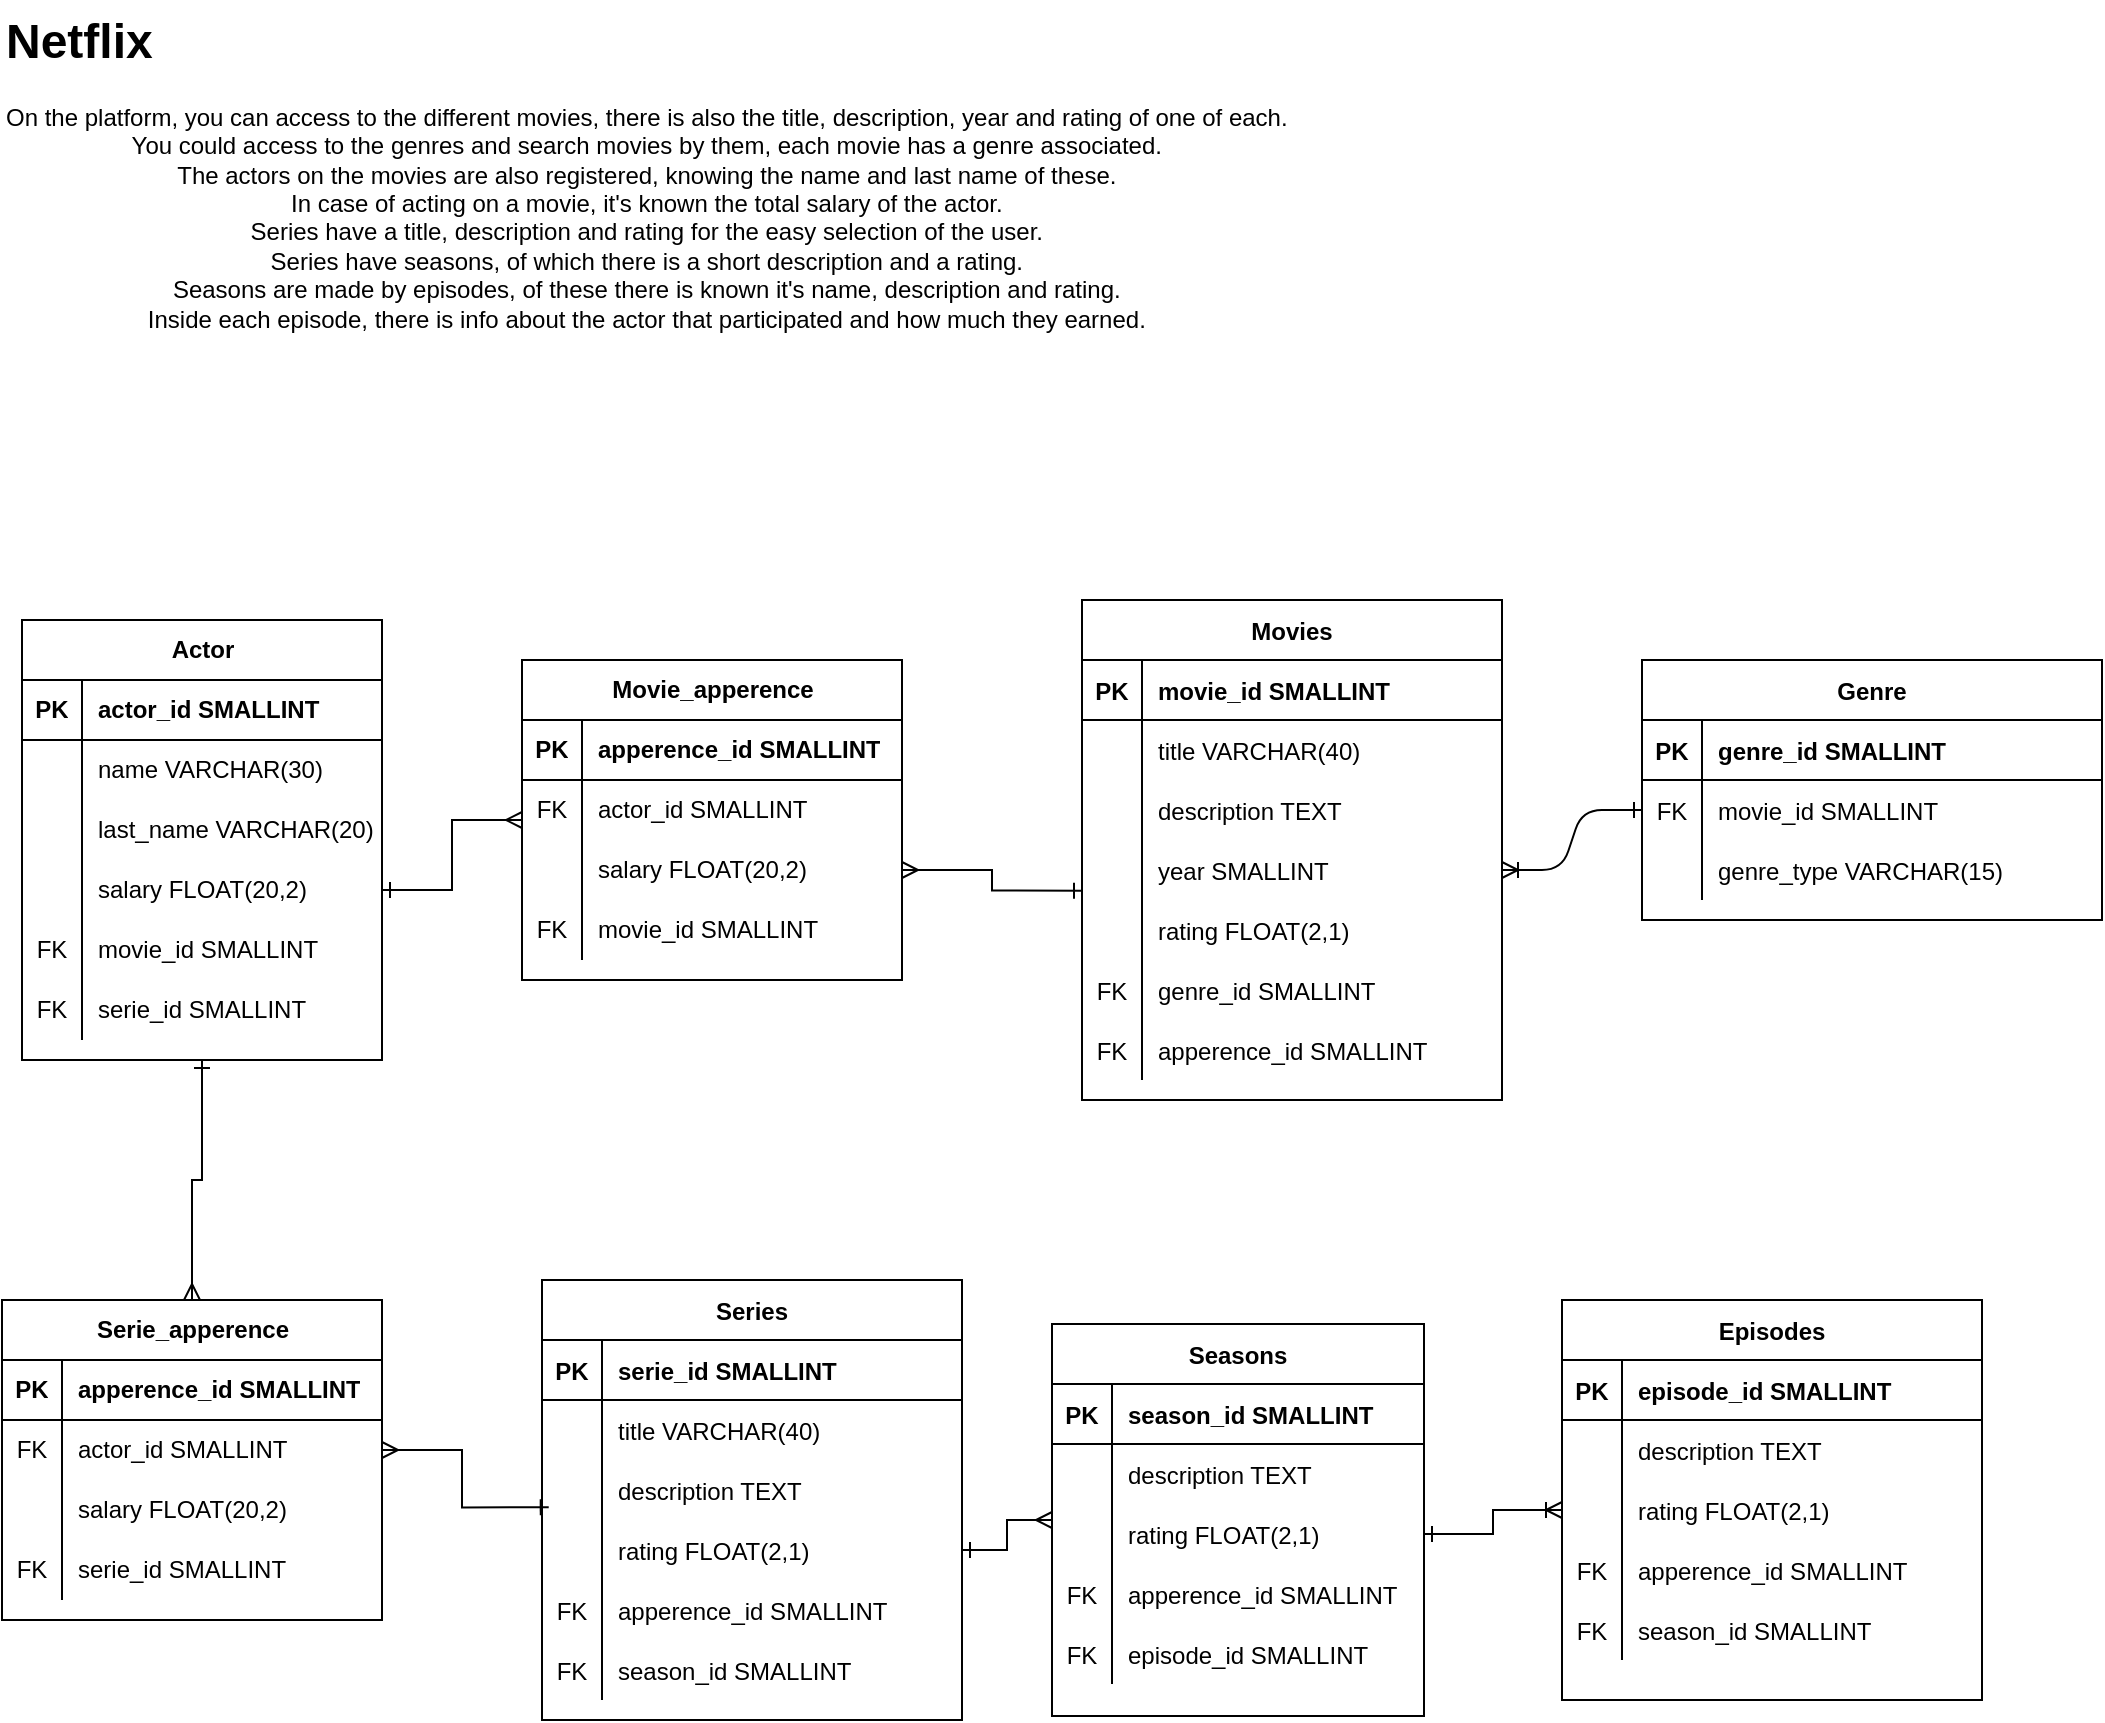 <mxfile version="26.3.0">
  <diagram id="R2lEEEUBdFMjLlhIrx00" name="Page-1">
    <mxGraphModel dx="1118" dy="1091" grid="1" gridSize="10" guides="1" tooltips="1" connect="1" arrows="1" fold="1" page="0" pageScale="1" pageWidth="1169" pageHeight="827" math="0" shadow="0" extFonts="Permanent Marker^https://fonts.googleapis.com/css?family=Permanent+Marker">
      <root>
        <mxCell id="0" />
        <mxCell id="1" parent="0" />
        <mxCell id="C-vyLk0tnHw3VtMMgP7b-1" value="" style="edgeStyle=entityRelationEdgeStyle;endArrow=ERone;startArrow=ERoneToMany;endFill=0;startFill=0;exitX=1;exitY=0.5;exitDx=0;exitDy=0;" parent="1" source="sCnqaiDwCBs5iYRmzGWD-4" target="C-vyLk0tnHw3VtMMgP7b-6" edge="1">
          <mxGeometry width="100" height="100" relative="1" as="geometry">
            <mxPoint x="340" y="720" as="sourcePoint" />
            <mxPoint x="440" y="620" as="targetPoint" />
          </mxGeometry>
        </mxCell>
        <mxCell id="C-vyLk0tnHw3VtMMgP7b-23" value="Movies" style="shape=table;startSize=30;container=1;collapsible=1;childLayout=tableLayout;fixedRows=1;rowLines=0;fontStyle=1;align=center;resizeLast=1;" parent="1" vertex="1">
          <mxGeometry x="600" y="40" width="210" height="250" as="geometry" />
        </mxCell>
        <mxCell id="C-vyLk0tnHw3VtMMgP7b-24" value="" style="shape=partialRectangle;collapsible=0;dropTarget=0;pointerEvents=0;fillColor=none;points=[[0,0.5],[1,0.5]];portConstraint=eastwest;top=0;left=0;right=0;bottom=1;" parent="C-vyLk0tnHw3VtMMgP7b-23" vertex="1">
          <mxGeometry y="30" width="210" height="30" as="geometry" />
        </mxCell>
        <mxCell id="C-vyLk0tnHw3VtMMgP7b-25" value="PK" style="shape=partialRectangle;overflow=hidden;connectable=0;fillColor=none;top=0;left=0;bottom=0;right=0;fontStyle=1;" parent="C-vyLk0tnHw3VtMMgP7b-24" vertex="1">
          <mxGeometry width="30" height="30" as="geometry">
            <mxRectangle width="30" height="30" as="alternateBounds" />
          </mxGeometry>
        </mxCell>
        <mxCell id="C-vyLk0tnHw3VtMMgP7b-26" value="movie_id SMALLINT" style="shape=partialRectangle;overflow=hidden;connectable=0;fillColor=none;top=0;left=0;bottom=0;right=0;align=left;spacingLeft=6;fontStyle=1;" parent="C-vyLk0tnHw3VtMMgP7b-24" vertex="1">
          <mxGeometry x="30" width="180" height="30" as="geometry">
            <mxRectangle width="180" height="30" as="alternateBounds" />
          </mxGeometry>
        </mxCell>
        <mxCell id="C-vyLk0tnHw3VtMMgP7b-27" value="" style="shape=partialRectangle;collapsible=0;dropTarget=0;pointerEvents=0;fillColor=none;points=[[0,0.5],[1,0.5]];portConstraint=eastwest;top=0;left=0;right=0;bottom=0;" parent="C-vyLk0tnHw3VtMMgP7b-23" vertex="1">
          <mxGeometry y="60" width="210" height="30" as="geometry" />
        </mxCell>
        <mxCell id="C-vyLk0tnHw3VtMMgP7b-28" value="" style="shape=partialRectangle;overflow=hidden;connectable=0;fillColor=none;top=0;left=0;bottom=0;right=0;" parent="C-vyLk0tnHw3VtMMgP7b-27" vertex="1">
          <mxGeometry width="30" height="30" as="geometry">
            <mxRectangle width="30" height="30" as="alternateBounds" />
          </mxGeometry>
        </mxCell>
        <mxCell id="C-vyLk0tnHw3VtMMgP7b-29" value="title VARCHAR(40)" style="shape=partialRectangle;overflow=hidden;connectable=0;fillColor=none;top=0;left=0;bottom=0;right=0;align=left;spacingLeft=6;" parent="C-vyLk0tnHw3VtMMgP7b-27" vertex="1">
          <mxGeometry x="30" width="180" height="30" as="geometry">
            <mxRectangle width="180" height="30" as="alternateBounds" />
          </mxGeometry>
        </mxCell>
        <mxCell id="sCnqaiDwCBs5iYRmzGWD-1" value="" style="shape=partialRectangle;collapsible=0;dropTarget=0;pointerEvents=0;fillColor=none;points=[[0,0.5],[1,0.5]];portConstraint=eastwest;top=0;left=0;right=0;bottom=0;" parent="C-vyLk0tnHw3VtMMgP7b-23" vertex="1">
          <mxGeometry y="90" width="210" height="30" as="geometry" />
        </mxCell>
        <mxCell id="sCnqaiDwCBs5iYRmzGWD-2" value="" style="shape=partialRectangle;overflow=hidden;connectable=0;fillColor=none;top=0;left=0;bottom=0;right=0;" parent="sCnqaiDwCBs5iYRmzGWD-1" vertex="1">
          <mxGeometry width="30" height="30" as="geometry">
            <mxRectangle width="30" height="30" as="alternateBounds" />
          </mxGeometry>
        </mxCell>
        <mxCell id="sCnqaiDwCBs5iYRmzGWD-3" value="description TEXT" style="shape=partialRectangle;overflow=hidden;connectable=0;fillColor=none;top=0;left=0;bottom=0;right=0;align=left;spacingLeft=6;" parent="sCnqaiDwCBs5iYRmzGWD-1" vertex="1">
          <mxGeometry x="30" width="180" height="30" as="geometry">
            <mxRectangle width="180" height="30" as="alternateBounds" />
          </mxGeometry>
        </mxCell>
        <mxCell id="sCnqaiDwCBs5iYRmzGWD-4" value="" style="shape=partialRectangle;collapsible=0;dropTarget=0;pointerEvents=0;fillColor=none;points=[[0,0.5],[1,0.5]];portConstraint=eastwest;top=0;left=0;right=0;bottom=0;" parent="C-vyLk0tnHw3VtMMgP7b-23" vertex="1">
          <mxGeometry y="120" width="210" height="30" as="geometry" />
        </mxCell>
        <mxCell id="sCnqaiDwCBs5iYRmzGWD-5" value="" style="shape=partialRectangle;overflow=hidden;connectable=0;fillColor=none;top=0;left=0;bottom=0;right=0;" parent="sCnqaiDwCBs5iYRmzGWD-4" vertex="1">
          <mxGeometry width="30" height="30" as="geometry">
            <mxRectangle width="30" height="30" as="alternateBounds" />
          </mxGeometry>
        </mxCell>
        <mxCell id="sCnqaiDwCBs5iYRmzGWD-6" value="year SMALLINT" style="shape=partialRectangle;overflow=hidden;connectable=0;fillColor=none;top=0;left=0;bottom=0;right=0;align=left;spacingLeft=6;" parent="sCnqaiDwCBs5iYRmzGWD-4" vertex="1">
          <mxGeometry x="30" width="180" height="30" as="geometry">
            <mxRectangle width="180" height="30" as="alternateBounds" />
          </mxGeometry>
        </mxCell>
        <mxCell id="sCnqaiDwCBs5iYRmzGWD-7" value="" style="shape=partialRectangle;collapsible=0;dropTarget=0;pointerEvents=0;fillColor=none;points=[[0,0.5],[1,0.5]];portConstraint=eastwest;top=0;left=0;right=0;bottom=0;" parent="C-vyLk0tnHw3VtMMgP7b-23" vertex="1">
          <mxGeometry y="150" width="210" height="30" as="geometry" />
        </mxCell>
        <mxCell id="sCnqaiDwCBs5iYRmzGWD-8" value="" style="shape=partialRectangle;overflow=hidden;connectable=0;fillColor=none;top=0;left=0;bottom=0;right=0;" parent="sCnqaiDwCBs5iYRmzGWD-7" vertex="1">
          <mxGeometry width="30" height="30" as="geometry">
            <mxRectangle width="30" height="30" as="alternateBounds" />
          </mxGeometry>
        </mxCell>
        <mxCell id="sCnqaiDwCBs5iYRmzGWD-9" value="rating FLOAT(2,1)" style="shape=partialRectangle;overflow=hidden;connectable=0;fillColor=none;top=0;left=0;bottom=0;right=0;align=left;spacingLeft=6;" parent="sCnqaiDwCBs5iYRmzGWD-7" vertex="1">
          <mxGeometry x="30" width="180" height="30" as="geometry">
            <mxRectangle width="180" height="30" as="alternateBounds" />
          </mxGeometry>
        </mxCell>
        <mxCell id="sCnqaiDwCBs5iYRmzGWD-10" value="" style="shape=partialRectangle;collapsible=0;dropTarget=0;pointerEvents=0;fillColor=none;points=[[0,0.5],[1,0.5]];portConstraint=eastwest;top=0;left=0;right=0;bottom=0;" parent="C-vyLk0tnHw3VtMMgP7b-23" vertex="1">
          <mxGeometry y="180" width="210" height="30" as="geometry" />
        </mxCell>
        <mxCell id="sCnqaiDwCBs5iYRmzGWD-11" value="FK" style="shape=partialRectangle;overflow=hidden;connectable=0;fillColor=none;top=0;left=0;bottom=0;right=0;" parent="sCnqaiDwCBs5iYRmzGWD-10" vertex="1">
          <mxGeometry width="30" height="30" as="geometry">
            <mxRectangle width="30" height="30" as="alternateBounds" />
          </mxGeometry>
        </mxCell>
        <mxCell id="sCnqaiDwCBs5iYRmzGWD-12" value="genre_id SMALLINT" style="shape=partialRectangle;overflow=hidden;connectable=0;fillColor=none;top=0;left=0;bottom=0;right=0;align=left;spacingLeft=6;" parent="sCnqaiDwCBs5iYRmzGWD-10" vertex="1">
          <mxGeometry x="30" width="180" height="30" as="geometry">
            <mxRectangle width="180" height="30" as="alternateBounds" />
          </mxGeometry>
        </mxCell>
        <mxCell id="sCnqaiDwCBs5iYRmzGWD-42" value="" style="shape=partialRectangle;collapsible=0;dropTarget=0;pointerEvents=0;fillColor=none;points=[[0,0.5],[1,0.5]];portConstraint=eastwest;top=0;left=0;right=0;bottom=0;" parent="C-vyLk0tnHw3VtMMgP7b-23" vertex="1">
          <mxGeometry y="210" width="210" height="30" as="geometry" />
        </mxCell>
        <mxCell id="sCnqaiDwCBs5iYRmzGWD-43" value="FK" style="shape=partialRectangle;overflow=hidden;connectable=0;fillColor=none;top=0;left=0;bottom=0;right=0;" parent="sCnqaiDwCBs5iYRmzGWD-42" vertex="1">
          <mxGeometry width="30" height="30" as="geometry">
            <mxRectangle width="30" height="30" as="alternateBounds" />
          </mxGeometry>
        </mxCell>
        <mxCell id="sCnqaiDwCBs5iYRmzGWD-44" value="apperence_id SMALLINT" style="shape=partialRectangle;overflow=hidden;connectable=0;fillColor=none;top=0;left=0;bottom=0;right=0;align=left;spacingLeft=6;" parent="sCnqaiDwCBs5iYRmzGWD-42" vertex="1">
          <mxGeometry x="30" width="180" height="30" as="geometry">
            <mxRectangle width="180" height="30" as="alternateBounds" />
          </mxGeometry>
        </mxCell>
        <mxCell id="C-vyLk0tnHw3VtMMgP7b-2" value="Genre" style="shape=table;startSize=30;container=1;collapsible=1;childLayout=tableLayout;fixedRows=1;rowLines=0;fontStyle=1;align=center;resizeLast=1;" parent="1" vertex="1">
          <mxGeometry x="880" y="70" width="230" height="130" as="geometry" />
        </mxCell>
        <mxCell id="C-vyLk0tnHw3VtMMgP7b-3" value="" style="shape=partialRectangle;collapsible=0;dropTarget=0;pointerEvents=0;fillColor=none;points=[[0,0.5],[1,0.5]];portConstraint=eastwest;top=0;left=0;right=0;bottom=1;" parent="C-vyLk0tnHw3VtMMgP7b-2" vertex="1">
          <mxGeometry y="30" width="230" height="30" as="geometry" />
        </mxCell>
        <mxCell id="C-vyLk0tnHw3VtMMgP7b-4" value="PK" style="shape=partialRectangle;overflow=hidden;connectable=0;fillColor=none;top=0;left=0;bottom=0;right=0;fontStyle=1;" parent="C-vyLk0tnHw3VtMMgP7b-3" vertex="1">
          <mxGeometry width="30" height="30" as="geometry">
            <mxRectangle width="30" height="30" as="alternateBounds" />
          </mxGeometry>
        </mxCell>
        <mxCell id="C-vyLk0tnHw3VtMMgP7b-5" value="genre_id SMALLINT" style="shape=partialRectangle;overflow=hidden;connectable=0;fillColor=none;top=0;left=0;bottom=0;right=0;align=left;spacingLeft=6;fontStyle=1;" parent="C-vyLk0tnHw3VtMMgP7b-3" vertex="1">
          <mxGeometry x="30" width="200" height="30" as="geometry">
            <mxRectangle width="200" height="30" as="alternateBounds" />
          </mxGeometry>
        </mxCell>
        <mxCell id="C-vyLk0tnHw3VtMMgP7b-6" value="" style="shape=partialRectangle;collapsible=0;dropTarget=0;pointerEvents=0;fillColor=none;points=[[0,0.5],[1,0.5]];portConstraint=eastwest;top=0;left=0;right=0;bottom=0;" parent="C-vyLk0tnHw3VtMMgP7b-2" vertex="1">
          <mxGeometry y="60" width="230" height="30" as="geometry" />
        </mxCell>
        <mxCell id="C-vyLk0tnHw3VtMMgP7b-7" value="FK" style="shape=partialRectangle;overflow=hidden;connectable=0;fillColor=none;top=0;left=0;bottom=0;right=0;" parent="C-vyLk0tnHw3VtMMgP7b-6" vertex="1">
          <mxGeometry width="30" height="30" as="geometry">
            <mxRectangle width="30" height="30" as="alternateBounds" />
          </mxGeometry>
        </mxCell>
        <mxCell id="C-vyLk0tnHw3VtMMgP7b-8" value="movie_id SMALLINT" style="shape=partialRectangle;overflow=hidden;connectable=0;fillColor=none;top=0;left=0;bottom=0;right=0;align=left;spacingLeft=6;" parent="C-vyLk0tnHw3VtMMgP7b-6" vertex="1">
          <mxGeometry x="30" width="200" height="30" as="geometry">
            <mxRectangle width="200" height="30" as="alternateBounds" />
          </mxGeometry>
        </mxCell>
        <mxCell id="C-vyLk0tnHw3VtMMgP7b-9" value="" style="shape=partialRectangle;collapsible=0;dropTarget=0;pointerEvents=0;fillColor=none;points=[[0,0.5],[1,0.5]];portConstraint=eastwest;top=0;left=0;right=0;bottom=0;" parent="C-vyLk0tnHw3VtMMgP7b-2" vertex="1">
          <mxGeometry y="90" width="230" height="30" as="geometry" />
        </mxCell>
        <mxCell id="C-vyLk0tnHw3VtMMgP7b-10" value="" style="shape=partialRectangle;overflow=hidden;connectable=0;fillColor=none;top=0;left=0;bottom=0;right=0;" parent="C-vyLk0tnHw3VtMMgP7b-9" vertex="1">
          <mxGeometry width="30" height="30" as="geometry">
            <mxRectangle width="30" height="30" as="alternateBounds" />
          </mxGeometry>
        </mxCell>
        <mxCell id="C-vyLk0tnHw3VtMMgP7b-11" value="genre_type VARCHAR(15)" style="shape=partialRectangle;overflow=hidden;connectable=0;fillColor=none;top=0;left=0;bottom=0;right=0;align=left;spacingLeft=6;" parent="C-vyLk0tnHw3VtMMgP7b-9" vertex="1">
          <mxGeometry x="30" width="200" height="30" as="geometry">
            <mxRectangle width="200" height="30" as="alternateBounds" />
          </mxGeometry>
        </mxCell>
        <mxCell id="sCnqaiDwCBs5iYRmzGWD-174" style="edgeStyle=orthogonalEdgeStyle;rounded=0;orthogonalLoop=1;jettySize=auto;html=1;exitX=0.5;exitY=1;exitDx=0;exitDy=0;entryX=0.5;entryY=0;entryDx=0;entryDy=0;endArrow=ERmany;endFill=0;startArrow=ERone;startFill=0;" parent="1" source="sCnqaiDwCBs5iYRmzGWD-15" target="sCnqaiDwCBs5iYRmzGWD-161" edge="1">
          <mxGeometry relative="1" as="geometry" />
        </mxCell>
        <mxCell id="sCnqaiDwCBs5iYRmzGWD-15" value="Actor" style="shape=table;startSize=30;container=1;collapsible=1;childLayout=tableLayout;fixedRows=1;rowLines=0;fontStyle=1;align=center;resizeLast=1;html=1;" parent="1" vertex="1">
          <mxGeometry x="70" y="50" width="180" height="220" as="geometry" />
        </mxCell>
        <mxCell id="sCnqaiDwCBs5iYRmzGWD-16" value="" style="shape=tableRow;horizontal=0;startSize=0;swimlaneHead=0;swimlaneBody=0;fillColor=none;collapsible=0;dropTarget=0;points=[[0,0.5],[1,0.5]];portConstraint=eastwest;top=0;left=0;right=0;bottom=1;" parent="sCnqaiDwCBs5iYRmzGWD-15" vertex="1">
          <mxGeometry y="30" width="180" height="30" as="geometry" />
        </mxCell>
        <mxCell id="sCnqaiDwCBs5iYRmzGWD-17" value="PK" style="shape=partialRectangle;connectable=0;fillColor=none;top=0;left=0;bottom=0;right=0;fontStyle=1;overflow=hidden;whiteSpace=wrap;html=1;" parent="sCnqaiDwCBs5iYRmzGWD-16" vertex="1">
          <mxGeometry width="30" height="30" as="geometry">
            <mxRectangle width="30" height="30" as="alternateBounds" />
          </mxGeometry>
        </mxCell>
        <mxCell id="sCnqaiDwCBs5iYRmzGWD-18" value="actor_id SMALLINT" style="shape=partialRectangle;connectable=0;fillColor=none;top=0;left=0;bottom=0;right=0;align=left;spacingLeft=6;fontStyle=1;overflow=hidden;whiteSpace=wrap;html=1;" parent="sCnqaiDwCBs5iYRmzGWD-16" vertex="1">
          <mxGeometry x="30" width="150" height="30" as="geometry">
            <mxRectangle width="150" height="30" as="alternateBounds" />
          </mxGeometry>
        </mxCell>
        <mxCell id="sCnqaiDwCBs5iYRmzGWD-19" value="" style="shape=tableRow;horizontal=0;startSize=0;swimlaneHead=0;swimlaneBody=0;fillColor=none;collapsible=0;dropTarget=0;points=[[0,0.5],[1,0.5]];portConstraint=eastwest;top=0;left=0;right=0;bottom=0;" parent="sCnqaiDwCBs5iYRmzGWD-15" vertex="1">
          <mxGeometry y="60" width="180" height="30" as="geometry" />
        </mxCell>
        <mxCell id="sCnqaiDwCBs5iYRmzGWD-20" value="" style="shape=partialRectangle;connectable=0;fillColor=none;top=0;left=0;bottom=0;right=0;editable=1;overflow=hidden;whiteSpace=wrap;html=1;" parent="sCnqaiDwCBs5iYRmzGWD-19" vertex="1">
          <mxGeometry width="30" height="30" as="geometry">
            <mxRectangle width="30" height="30" as="alternateBounds" />
          </mxGeometry>
        </mxCell>
        <mxCell id="sCnqaiDwCBs5iYRmzGWD-21" value="name VARCHAR(30)" style="shape=partialRectangle;connectable=0;fillColor=none;top=0;left=0;bottom=0;right=0;align=left;spacingLeft=6;overflow=hidden;whiteSpace=wrap;html=1;" parent="sCnqaiDwCBs5iYRmzGWD-19" vertex="1">
          <mxGeometry x="30" width="150" height="30" as="geometry">
            <mxRectangle width="150" height="30" as="alternateBounds" />
          </mxGeometry>
        </mxCell>
        <mxCell id="sCnqaiDwCBs5iYRmzGWD-22" value="" style="shape=tableRow;horizontal=0;startSize=0;swimlaneHead=0;swimlaneBody=0;fillColor=none;collapsible=0;dropTarget=0;points=[[0,0.5],[1,0.5]];portConstraint=eastwest;top=0;left=0;right=0;bottom=0;" parent="sCnqaiDwCBs5iYRmzGWD-15" vertex="1">
          <mxGeometry y="90" width="180" height="30" as="geometry" />
        </mxCell>
        <mxCell id="sCnqaiDwCBs5iYRmzGWD-23" value="" style="shape=partialRectangle;connectable=0;fillColor=none;top=0;left=0;bottom=0;right=0;editable=1;overflow=hidden;whiteSpace=wrap;html=1;" parent="sCnqaiDwCBs5iYRmzGWD-22" vertex="1">
          <mxGeometry width="30" height="30" as="geometry">
            <mxRectangle width="30" height="30" as="alternateBounds" />
          </mxGeometry>
        </mxCell>
        <mxCell id="sCnqaiDwCBs5iYRmzGWD-24" value="last_name VARCHAR(20)" style="shape=partialRectangle;connectable=0;fillColor=none;top=0;left=0;bottom=0;right=0;align=left;spacingLeft=6;overflow=hidden;whiteSpace=wrap;html=1;" parent="sCnqaiDwCBs5iYRmzGWD-22" vertex="1">
          <mxGeometry x="30" width="150" height="30" as="geometry">
            <mxRectangle width="150" height="30" as="alternateBounds" />
          </mxGeometry>
        </mxCell>
        <mxCell id="sCnqaiDwCBs5iYRmzGWD-39" value="" style="shape=tableRow;horizontal=0;startSize=0;swimlaneHead=0;swimlaneBody=0;fillColor=none;collapsible=0;dropTarget=0;points=[[0,0.5],[1,0.5]];portConstraint=eastwest;top=0;left=0;right=0;bottom=0;" parent="sCnqaiDwCBs5iYRmzGWD-15" vertex="1">
          <mxGeometry y="120" width="180" height="30" as="geometry" />
        </mxCell>
        <mxCell id="sCnqaiDwCBs5iYRmzGWD-40" value="" style="shape=partialRectangle;connectable=0;fillColor=none;top=0;left=0;bottom=0;right=0;editable=1;overflow=hidden;whiteSpace=wrap;html=1;" parent="sCnqaiDwCBs5iYRmzGWD-39" vertex="1">
          <mxGeometry width="30" height="30" as="geometry">
            <mxRectangle width="30" height="30" as="alternateBounds" />
          </mxGeometry>
        </mxCell>
        <mxCell id="sCnqaiDwCBs5iYRmzGWD-41" value="salary FLOAT(20,2)" style="shape=partialRectangle;connectable=0;fillColor=none;top=0;left=0;bottom=0;right=0;align=left;spacingLeft=6;overflow=hidden;whiteSpace=wrap;html=1;" parent="sCnqaiDwCBs5iYRmzGWD-39" vertex="1">
          <mxGeometry x="30" width="150" height="30" as="geometry">
            <mxRectangle width="150" height="30" as="alternateBounds" />
          </mxGeometry>
        </mxCell>
        <mxCell id="sCnqaiDwCBs5iYRmzGWD-25" value="" style="shape=tableRow;horizontal=0;startSize=0;swimlaneHead=0;swimlaneBody=0;fillColor=none;collapsible=0;dropTarget=0;points=[[0,0.5],[1,0.5]];portConstraint=eastwest;top=0;left=0;right=0;bottom=0;" parent="sCnqaiDwCBs5iYRmzGWD-15" vertex="1">
          <mxGeometry y="150" width="180" height="30" as="geometry" />
        </mxCell>
        <mxCell id="sCnqaiDwCBs5iYRmzGWD-26" value="FK" style="shape=partialRectangle;connectable=0;fillColor=none;top=0;left=0;bottom=0;right=0;editable=1;overflow=hidden;whiteSpace=wrap;html=1;" parent="sCnqaiDwCBs5iYRmzGWD-25" vertex="1">
          <mxGeometry width="30" height="30" as="geometry">
            <mxRectangle width="30" height="30" as="alternateBounds" />
          </mxGeometry>
        </mxCell>
        <mxCell id="sCnqaiDwCBs5iYRmzGWD-27" value="movie_id SMALLINT" style="shape=partialRectangle;connectable=0;fillColor=none;top=0;left=0;bottom=0;right=0;align=left;spacingLeft=6;overflow=hidden;whiteSpace=wrap;html=1;" parent="sCnqaiDwCBs5iYRmzGWD-25" vertex="1">
          <mxGeometry x="30" width="150" height="30" as="geometry">
            <mxRectangle width="150" height="30" as="alternateBounds" />
          </mxGeometry>
        </mxCell>
        <mxCell id="sCnqaiDwCBs5iYRmzGWD-45" value="" style="shape=tableRow;horizontal=0;startSize=0;swimlaneHead=0;swimlaneBody=0;fillColor=none;collapsible=0;dropTarget=0;points=[[0,0.5],[1,0.5]];portConstraint=eastwest;top=0;left=0;right=0;bottom=0;" parent="sCnqaiDwCBs5iYRmzGWD-15" vertex="1">
          <mxGeometry y="180" width="180" height="30" as="geometry" />
        </mxCell>
        <mxCell id="sCnqaiDwCBs5iYRmzGWD-46" value="FK" style="shape=partialRectangle;connectable=0;fillColor=none;top=0;left=0;bottom=0;right=0;editable=1;overflow=hidden;whiteSpace=wrap;html=1;" parent="sCnqaiDwCBs5iYRmzGWD-45" vertex="1">
          <mxGeometry width="30" height="30" as="geometry">
            <mxRectangle width="30" height="30" as="alternateBounds" />
          </mxGeometry>
        </mxCell>
        <mxCell id="sCnqaiDwCBs5iYRmzGWD-47" value="serie_id SMALLINT" style="shape=partialRectangle;connectable=0;fillColor=none;top=0;left=0;bottom=0;right=0;align=left;spacingLeft=6;overflow=hidden;whiteSpace=wrap;html=1;" parent="sCnqaiDwCBs5iYRmzGWD-45" vertex="1">
          <mxGeometry x="30" width="150" height="30" as="geometry">
            <mxRectangle width="150" height="30" as="alternateBounds" />
          </mxGeometry>
        </mxCell>
        <mxCell id="sCnqaiDwCBs5iYRmzGWD-48" value="Series" style="shape=table;startSize=30;container=1;collapsible=1;childLayout=tableLayout;fixedRows=1;rowLines=0;fontStyle=1;align=center;resizeLast=1;" parent="1" vertex="1">
          <mxGeometry x="330" y="380" width="210" height="220" as="geometry" />
        </mxCell>
        <mxCell id="sCnqaiDwCBs5iYRmzGWD-49" value="" style="shape=partialRectangle;collapsible=0;dropTarget=0;pointerEvents=0;fillColor=none;points=[[0,0.5],[1,0.5]];portConstraint=eastwest;top=0;left=0;right=0;bottom=1;" parent="sCnqaiDwCBs5iYRmzGWD-48" vertex="1">
          <mxGeometry y="30" width="210" height="30" as="geometry" />
        </mxCell>
        <mxCell id="sCnqaiDwCBs5iYRmzGWD-50" value="PK" style="shape=partialRectangle;overflow=hidden;connectable=0;fillColor=none;top=0;left=0;bottom=0;right=0;fontStyle=1;" parent="sCnqaiDwCBs5iYRmzGWD-49" vertex="1">
          <mxGeometry width="30" height="30" as="geometry">
            <mxRectangle width="30" height="30" as="alternateBounds" />
          </mxGeometry>
        </mxCell>
        <mxCell id="sCnqaiDwCBs5iYRmzGWD-51" value="serie_id SMALLINT" style="shape=partialRectangle;overflow=hidden;connectable=0;fillColor=none;top=0;left=0;bottom=0;right=0;align=left;spacingLeft=6;fontStyle=1;" parent="sCnqaiDwCBs5iYRmzGWD-49" vertex="1">
          <mxGeometry x="30" width="180" height="30" as="geometry">
            <mxRectangle width="180" height="30" as="alternateBounds" />
          </mxGeometry>
        </mxCell>
        <mxCell id="sCnqaiDwCBs5iYRmzGWD-52" value="" style="shape=partialRectangle;collapsible=0;dropTarget=0;pointerEvents=0;fillColor=none;points=[[0,0.5],[1,0.5]];portConstraint=eastwest;top=0;left=0;right=0;bottom=0;" parent="sCnqaiDwCBs5iYRmzGWD-48" vertex="1">
          <mxGeometry y="60" width="210" height="30" as="geometry" />
        </mxCell>
        <mxCell id="sCnqaiDwCBs5iYRmzGWD-53" value="" style="shape=partialRectangle;overflow=hidden;connectable=0;fillColor=none;top=0;left=0;bottom=0;right=0;" parent="sCnqaiDwCBs5iYRmzGWD-52" vertex="1">
          <mxGeometry width="30" height="30" as="geometry">
            <mxRectangle width="30" height="30" as="alternateBounds" />
          </mxGeometry>
        </mxCell>
        <mxCell id="sCnqaiDwCBs5iYRmzGWD-54" value="title VARCHAR(40)" style="shape=partialRectangle;overflow=hidden;connectable=0;fillColor=none;top=0;left=0;bottom=0;right=0;align=left;spacingLeft=6;" parent="sCnqaiDwCBs5iYRmzGWD-52" vertex="1">
          <mxGeometry x="30" width="180" height="30" as="geometry">
            <mxRectangle width="180" height="30" as="alternateBounds" />
          </mxGeometry>
        </mxCell>
        <mxCell id="sCnqaiDwCBs5iYRmzGWD-55" value="" style="shape=partialRectangle;collapsible=0;dropTarget=0;pointerEvents=0;fillColor=none;points=[[0,0.5],[1,0.5]];portConstraint=eastwest;top=0;left=0;right=0;bottom=0;" parent="sCnqaiDwCBs5iYRmzGWD-48" vertex="1">
          <mxGeometry y="90" width="210" height="30" as="geometry" />
        </mxCell>
        <mxCell id="sCnqaiDwCBs5iYRmzGWD-56" value="" style="shape=partialRectangle;overflow=hidden;connectable=0;fillColor=none;top=0;left=0;bottom=0;right=0;" parent="sCnqaiDwCBs5iYRmzGWD-55" vertex="1">
          <mxGeometry width="30" height="30" as="geometry">
            <mxRectangle width="30" height="30" as="alternateBounds" />
          </mxGeometry>
        </mxCell>
        <mxCell id="sCnqaiDwCBs5iYRmzGWD-57" value="description TEXT" style="shape=partialRectangle;overflow=hidden;connectable=0;fillColor=none;top=0;left=0;bottom=0;right=0;align=left;spacingLeft=6;" parent="sCnqaiDwCBs5iYRmzGWD-55" vertex="1">
          <mxGeometry x="30" width="180" height="30" as="geometry">
            <mxRectangle width="180" height="30" as="alternateBounds" />
          </mxGeometry>
        </mxCell>
        <mxCell id="sCnqaiDwCBs5iYRmzGWD-61" value="" style="shape=partialRectangle;collapsible=0;dropTarget=0;pointerEvents=0;fillColor=none;points=[[0,0.5],[1,0.5]];portConstraint=eastwest;top=0;left=0;right=0;bottom=0;" parent="sCnqaiDwCBs5iYRmzGWD-48" vertex="1">
          <mxGeometry y="120" width="210" height="30" as="geometry" />
        </mxCell>
        <mxCell id="sCnqaiDwCBs5iYRmzGWD-62" value="" style="shape=partialRectangle;overflow=hidden;connectable=0;fillColor=none;top=0;left=0;bottom=0;right=0;" parent="sCnqaiDwCBs5iYRmzGWD-61" vertex="1">
          <mxGeometry width="30" height="30" as="geometry">
            <mxRectangle width="30" height="30" as="alternateBounds" />
          </mxGeometry>
        </mxCell>
        <mxCell id="sCnqaiDwCBs5iYRmzGWD-63" value="rating FLOAT(2,1)" style="shape=partialRectangle;overflow=hidden;connectable=0;fillColor=none;top=0;left=0;bottom=0;right=0;align=left;spacingLeft=6;" parent="sCnqaiDwCBs5iYRmzGWD-61" vertex="1">
          <mxGeometry x="30" width="180" height="30" as="geometry">
            <mxRectangle width="180" height="30" as="alternateBounds" />
          </mxGeometry>
        </mxCell>
        <mxCell id="sCnqaiDwCBs5iYRmzGWD-67" value="" style="shape=partialRectangle;collapsible=0;dropTarget=0;pointerEvents=0;fillColor=none;points=[[0,0.5],[1,0.5]];portConstraint=eastwest;top=0;left=0;right=0;bottom=0;" parent="sCnqaiDwCBs5iYRmzGWD-48" vertex="1">
          <mxGeometry y="150" width="210" height="30" as="geometry" />
        </mxCell>
        <mxCell id="sCnqaiDwCBs5iYRmzGWD-68" value="FK" style="shape=partialRectangle;overflow=hidden;connectable=0;fillColor=none;top=0;left=0;bottom=0;right=0;" parent="sCnqaiDwCBs5iYRmzGWD-67" vertex="1">
          <mxGeometry width="30" height="30" as="geometry">
            <mxRectangle width="30" height="30" as="alternateBounds" />
          </mxGeometry>
        </mxCell>
        <mxCell id="sCnqaiDwCBs5iYRmzGWD-69" value="apperence_id SMALLINT" style="shape=partialRectangle;overflow=hidden;connectable=0;fillColor=none;top=0;left=0;bottom=0;right=0;align=left;spacingLeft=6;" parent="sCnqaiDwCBs5iYRmzGWD-67" vertex="1">
          <mxGeometry x="30" width="180" height="30" as="geometry">
            <mxRectangle width="180" height="30" as="alternateBounds" />
          </mxGeometry>
        </mxCell>
        <mxCell id="sCnqaiDwCBs5iYRmzGWD-71" value="" style="shape=partialRectangle;collapsible=0;dropTarget=0;pointerEvents=0;fillColor=none;points=[[0,0.5],[1,0.5]];portConstraint=eastwest;top=0;left=0;right=0;bottom=0;" parent="sCnqaiDwCBs5iYRmzGWD-48" vertex="1">
          <mxGeometry y="180" width="210" height="30" as="geometry" />
        </mxCell>
        <mxCell id="sCnqaiDwCBs5iYRmzGWD-72" value="FK" style="shape=partialRectangle;overflow=hidden;connectable=0;fillColor=none;top=0;left=0;bottom=0;right=0;" parent="sCnqaiDwCBs5iYRmzGWD-71" vertex="1">
          <mxGeometry width="30" height="30" as="geometry">
            <mxRectangle width="30" height="30" as="alternateBounds" />
          </mxGeometry>
        </mxCell>
        <mxCell id="sCnqaiDwCBs5iYRmzGWD-73" value="season_id SMALLINT" style="shape=partialRectangle;overflow=hidden;connectable=0;fillColor=none;top=0;left=0;bottom=0;right=0;align=left;spacingLeft=6;" parent="sCnqaiDwCBs5iYRmzGWD-71" vertex="1">
          <mxGeometry x="30" width="180" height="30" as="geometry">
            <mxRectangle width="180" height="30" as="alternateBounds" />
          </mxGeometry>
        </mxCell>
        <mxCell id="sCnqaiDwCBs5iYRmzGWD-74" value="Seasons" style="shape=table;startSize=30;container=1;collapsible=1;childLayout=tableLayout;fixedRows=1;rowLines=0;fontStyle=1;align=center;resizeLast=1;" parent="1" vertex="1">
          <mxGeometry x="585" y="402" width="186" height="196" as="geometry" />
        </mxCell>
        <mxCell id="sCnqaiDwCBs5iYRmzGWD-75" value="" style="shape=partialRectangle;collapsible=0;dropTarget=0;pointerEvents=0;fillColor=none;points=[[0,0.5],[1,0.5]];portConstraint=eastwest;top=0;left=0;right=0;bottom=1;" parent="sCnqaiDwCBs5iYRmzGWD-74" vertex="1">
          <mxGeometry y="30" width="186" height="30" as="geometry" />
        </mxCell>
        <mxCell id="sCnqaiDwCBs5iYRmzGWD-76" value="PK" style="shape=partialRectangle;overflow=hidden;connectable=0;fillColor=none;top=0;left=0;bottom=0;right=0;fontStyle=1;" parent="sCnqaiDwCBs5iYRmzGWD-75" vertex="1">
          <mxGeometry width="30" height="30" as="geometry">
            <mxRectangle width="30" height="30" as="alternateBounds" />
          </mxGeometry>
        </mxCell>
        <mxCell id="sCnqaiDwCBs5iYRmzGWD-77" value="season_id SMALLINT" style="shape=partialRectangle;overflow=hidden;connectable=0;fillColor=none;top=0;left=0;bottom=0;right=0;align=left;spacingLeft=6;fontStyle=1;" parent="sCnqaiDwCBs5iYRmzGWD-75" vertex="1">
          <mxGeometry x="30" width="156" height="30" as="geometry">
            <mxRectangle width="156" height="30" as="alternateBounds" />
          </mxGeometry>
        </mxCell>
        <mxCell id="sCnqaiDwCBs5iYRmzGWD-81" value="" style="shape=partialRectangle;collapsible=0;dropTarget=0;pointerEvents=0;fillColor=none;points=[[0,0.5],[1,0.5]];portConstraint=eastwest;top=0;left=0;right=0;bottom=0;" parent="sCnqaiDwCBs5iYRmzGWD-74" vertex="1">
          <mxGeometry y="60" width="186" height="30" as="geometry" />
        </mxCell>
        <mxCell id="sCnqaiDwCBs5iYRmzGWD-82" value="" style="shape=partialRectangle;overflow=hidden;connectable=0;fillColor=none;top=0;left=0;bottom=0;right=0;" parent="sCnqaiDwCBs5iYRmzGWD-81" vertex="1">
          <mxGeometry width="30" height="30" as="geometry">
            <mxRectangle width="30" height="30" as="alternateBounds" />
          </mxGeometry>
        </mxCell>
        <mxCell id="sCnqaiDwCBs5iYRmzGWD-83" value="description TEXT" style="shape=partialRectangle;overflow=hidden;connectable=0;fillColor=none;top=0;left=0;bottom=0;right=0;align=left;spacingLeft=6;" parent="sCnqaiDwCBs5iYRmzGWD-81" vertex="1">
          <mxGeometry x="30" width="156" height="30" as="geometry">
            <mxRectangle width="156" height="30" as="alternateBounds" />
          </mxGeometry>
        </mxCell>
        <mxCell id="sCnqaiDwCBs5iYRmzGWD-84" value="" style="shape=partialRectangle;collapsible=0;dropTarget=0;pointerEvents=0;fillColor=none;points=[[0,0.5],[1,0.5]];portConstraint=eastwest;top=0;left=0;right=0;bottom=0;" parent="sCnqaiDwCBs5iYRmzGWD-74" vertex="1">
          <mxGeometry y="90" width="186" height="30" as="geometry" />
        </mxCell>
        <mxCell id="sCnqaiDwCBs5iYRmzGWD-85" value="" style="shape=partialRectangle;overflow=hidden;connectable=0;fillColor=none;top=0;left=0;bottom=0;right=0;" parent="sCnqaiDwCBs5iYRmzGWD-84" vertex="1">
          <mxGeometry width="30" height="30" as="geometry">
            <mxRectangle width="30" height="30" as="alternateBounds" />
          </mxGeometry>
        </mxCell>
        <mxCell id="sCnqaiDwCBs5iYRmzGWD-86" value="rating FLOAT(2,1)" style="shape=partialRectangle;overflow=hidden;connectable=0;fillColor=none;top=0;left=0;bottom=0;right=0;align=left;spacingLeft=6;" parent="sCnqaiDwCBs5iYRmzGWD-84" vertex="1">
          <mxGeometry x="30" width="156" height="30" as="geometry">
            <mxRectangle width="156" height="30" as="alternateBounds" />
          </mxGeometry>
        </mxCell>
        <mxCell id="sCnqaiDwCBs5iYRmzGWD-87" value="" style="shape=partialRectangle;collapsible=0;dropTarget=0;pointerEvents=0;fillColor=none;points=[[0,0.5],[1,0.5]];portConstraint=eastwest;top=0;left=0;right=0;bottom=0;" parent="sCnqaiDwCBs5iYRmzGWD-74" vertex="1">
          <mxGeometry y="120" width="186" height="30" as="geometry" />
        </mxCell>
        <mxCell id="sCnqaiDwCBs5iYRmzGWD-88" value="FK" style="shape=partialRectangle;overflow=hidden;connectable=0;fillColor=none;top=0;left=0;bottom=0;right=0;" parent="sCnqaiDwCBs5iYRmzGWD-87" vertex="1">
          <mxGeometry width="30" height="30" as="geometry">
            <mxRectangle width="30" height="30" as="alternateBounds" />
          </mxGeometry>
        </mxCell>
        <mxCell id="sCnqaiDwCBs5iYRmzGWD-89" value="apperence_id SMALLINT" style="shape=partialRectangle;overflow=hidden;connectable=0;fillColor=none;top=0;left=0;bottom=0;right=0;align=left;spacingLeft=6;" parent="sCnqaiDwCBs5iYRmzGWD-87" vertex="1">
          <mxGeometry x="30" width="156" height="30" as="geometry">
            <mxRectangle width="156" height="30" as="alternateBounds" />
          </mxGeometry>
        </mxCell>
        <mxCell id="sCnqaiDwCBs5iYRmzGWD-90" value="" style="shape=partialRectangle;collapsible=0;dropTarget=0;pointerEvents=0;fillColor=none;points=[[0,0.5],[1,0.5]];portConstraint=eastwest;top=0;left=0;right=0;bottom=0;" parent="sCnqaiDwCBs5iYRmzGWD-74" vertex="1">
          <mxGeometry y="150" width="186" height="30" as="geometry" />
        </mxCell>
        <mxCell id="sCnqaiDwCBs5iYRmzGWD-91" value="FK" style="shape=partialRectangle;overflow=hidden;connectable=0;fillColor=none;top=0;left=0;bottom=0;right=0;" parent="sCnqaiDwCBs5iYRmzGWD-90" vertex="1">
          <mxGeometry width="30" height="30" as="geometry">
            <mxRectangle width="30" height="30" as="alternateBounds" />
          </mxGeometry>
        </mxCell>
        <mxCell id="sCnqaiDwCBs5iYRmzGWD-92" value="episode_id SMALLINT" style="shape=partialRectangle;overflow=hidden;connectable=0;fillColor=none;top=0;left=0;bottom=0;right=0;align=left;spacingLeft=6;" parent="sCnqaiDwCBs5iYRmzGWD-90" vertex="1">
          <mxGeometry x="30" width="156" height="30" as="geometry">
            <mxRectangle width="156" height="30" as="alternateBounds" />
          </mxGeometry>
        </mxCell>
        <mxCell id="sCnqaiDwCBs5iYRmzGWD-93" style="edgeStyle=orthogonalEdgeStyle;rounded=0;orthogonalLoop=1;jettySize=auto;html=1;exitX=1;exitY=0.5;exitDx=0;exitDy=0;entryX=0;entryY=0.5;entryDx=0;entryDy=0;endArrow=ERmany;endFill=0;startArrow=ERone;startFill=0;" parent="1" source="sCnqaiDwCBs5iYRmzGWD-61" target="sCnqaiDwCBs5iYRmzGWD-74" edge="1">
          <mxGeometry relative="1" as="geometry" />
        </mxCell>
        <mxCell id="sCnqaiDwCBs5iYRmzGWD-94" value="Episodes" style="shape=table;startSize=30;container=1;collapsible=1;childLayout=tableLayout;fixedRows=1;rowLines=0;fontStyle=1;align=center;resizeLast=1;" parent="1" vertex="1">
          <mxGeometry x="840" y="390" width="210" height="200" as="geometry" />
        </mxCell>
        <mxCell id="sCnqaiDwCBs5iYRmzGWD-95" value="" style="shape=partialRectangle;collapsible=0;dropTarget=0;pointerEvents=0;fillColor=none;points=[[0,0.5],[1,0.5]];portConstraint=eastwest;top=0;left=0;right=0;bottom=1;" parent="sCnqaiDwCBs5iYRmzGWD-94" vertex="1">
          <mxGeometry y="30" width="210" height="30" as="geometry" />
        </mxCell>
        <mxCell id="sCnqaiDwCBs5iYRmzGWD-96" value="PK" style="shape=partialRectangle;overflow=hidden;connectable=0;fillColor=none;top=0;left=0;bottom=0;right=0;fontStyle=1;" parent="sCnqaiDwCBs5iYRmzGWD-95" vertex="1">
          <mxGeometry width="30" height="30" as="geometry">
            <mxRectangle width="30" height="30" as="alternateBounds" />
          </mxGeometry>
        </mxCell>
        <mxCell id="sCnqaiDwCBs5iYRmzGWD-97" value="episode_id SMALLINT" style="shape=partialRectangle;overflow=hidden;connectable=0;fillColor=none;top=0;left=0;bottom=0;right=0;align=left;spacingLeft=6;fontStyle=1;" parent="sCnqaiDwCBs5iYRmzGWD-95" vertex="1">
          <mxGeometry x="30" width="180" height="30" as="geometry">
            <mxRectangle width="180" height="30" as="alternateBounds" />
          </mxGeometry>
        </mxCell>
        <mxCell id="sCnqaiDwCBs5iYRmzGWD-98" value="" style="shape=partialRectangle;collapsible=0;dropTarget=0;pointerEvents=0;fillColor=none;points=[[0,0.5],[1,0.5]];portConstraint=eastwest;top=0;left=0;right=0;bottom=0;" parent="sCnqaiDwCBs5iYRmzGWD-94" vertex="1">
          <mxGeometry y="60" width="210" height="30" as="geometry" />
        </mxCell>
        <mxCell id="sCnqaiDwCBs5iYRmzGWD-99" value="" style="shape=partialRectangle;overflow=hidden;connectable=0;fillColor=none;top=0;left=0;bottom=0;right=0;" parent="sCnqaiDwCBs5iYRmzGWD-98" vertex="1">
          <mxGeometry width="30" height="30" as="geometry">
            <mxRectangle width="30" height="30" as="alternateBounds" />
          </mxGeometry>
        </mxCell>
        <mxCell id="sCnqaiDwCBs5iYRmzGWD-100" value="description TEXT" style="shape=partialRectangle;overflow=hidden;connectable=0;fillColor=none;top=0;left=0;bottom=0;right=0;align=left;spacingLeft=6;" parent="sCnqaiDwCBs5iYRmzGWD-98" vertex="1">
          <mxGeometry x="30" width="180" height="30" as="geometry">
            <mxRectangle width="180" height="30" as="alternateBounds" />
          </mxGeometry>
        </mxCell>
        <mxCell id="sCnqaiDwCBs5iYRmzGWD-101" value="" style="shape=partialRectangle;collapsible=0;dropTarget=0;pointerEvents=0;fillColor=none;points=[[0,0.5],[1,0.5]];portConstraint=eastwest;top=0;left=0;right=0;bottom=0;" parent="sCnqaiDwCBs5iYRmzGWD-94" vertex="1">
          <mxGeometry y="90" width="210" height="30" as="geometry" />
        </mxCell>
        <mxCell id="sCnqaiDwCBs5iYRmzGWD-102" value="" style="shape=partialRectangle;overflow=hidden;connectable=0;fillColor=none;top=0;left=0;bottom=0;right=0;" parent="sCnqaiDwCBs5iYRmzGWD-101" vertex="1">
          <mxGeometry width="30" height="30" as="geometry">
            <mxRectangle width="30" height="30" as="alternateBounds" />
          </mxGeometry>
        </mxCell>
        <mxCell id="sCnqaiDwCBs5iYRmzGWD-103" value="rating FLOAT(2,1)" style="shape=partialRectangle;overflow=hidden;connectable=0;fillColor=none;top=0;left=0;bottom=0;right=0;align=left;spacingLeft=6;" parent="sCnqaiDwCBs5iYRmzGWD-101" vertex="1">
          <mxGeometry x="30" width="180" height="30" as="geometry">
            <mxRectangle width="180" height="30" as="alternateBounds" />
          </mxGeometry>
        </mxCell>
        <mxCell id="sCnqaiDwCBs5iYRmzGWD-104" value="" style="shape=partialRectangle;collapsible=0;dropTarget=0;pointerEvents=0;fillColor=none;points=[[0,0.5],[1,0.5]];portConstraint=eastwest;top=0;left=0;right=0;bottom=0;" parent="sCnqaiDwCBs5iYRmzGWD-94" vertex="1">
          <mxGeometry y="120" width="210" height="30" as="geometry" />
        </mxCell>
        <mxCell id="sCnqaiDwCBs5iYRmzGWD-105" value="FK" style="shape=partialRectangle;overflow=hidden;connectable=0;fillColor=none;top=0;left=0;bottom=0;right=0;" parent="sCnqaiDwCBs5iYRmzGWD-104" vertex="1">
          <mxGeometry width="30" height="30" as="geometry">
            <mxRectangle width="30" height="30" as="alternateBounds" />
          </mxGeometry>
        </mxCell>
        <mxCell id="sCnqaiDwCBs5iYRmzGWD-106" value="apperence_id SMALLINT" style="shape=partialRectangle;overflow=hidden;connectable=0;fillColor=none;top=0;left=0;bottom=0;right=0;align=left;spacingLeft=6;" parent="sCnqaiDwCBs5iYRmzGWD-104" vertex="1">
          <mxGeometry x="30" width="180" height="30" as="geometry">
            <mxRectangle width="180" height="30" as="alternateBounds" />
          </mxGeometry>
        </mxCell>
        <mxCell id="sCnqaiDwCBs5iYRmzGWD-107" value="" style="shape=partialRectangle;collapsible=0;dropTarget=0;pointerEvents=0;fillColor=none;points=[[0,0.5],[1,0.5]];portConstraint=eastwest;top=0;left=0;right=0;bottom=0;" parent="sCnqaiDwCBs5iYRmzGWD-94" vertex="1">
          <mxGeometry y="150" width="210" height="30" as="geometry" />
        </mxCell>
        <mxCell id="sCnqaiDwCBs5iYRmzGWD-108" value="FK" style="shape=partialRectangle;overflow=hidden;connectable=0;fillColor=none;top=0;left=0;bottom=0;right=0;" parent="sCnqaiDwCBs5iYRmzGWD-107" vertex="1">
          <mxGeometry width="30" height="30" as="geometry">
            <mxRectangle width="30" height="30" as="alternateBounds" />
          </mxGeometry>
        </mxCell>
        <mxCell id="sCnqaiDwCBs5iYRmzGWD-109" value="season_id SMALLINT" style="shape=partialRectangle;overflow=hidden;connectable=0;fillColor=none;top=0;left=0;bottom=0;right=0;align=left;spacingLeft=6;" parent="sCnqaiDwCBs5iYRmzGWD-107" vertex="1">
          <mxGeometry x="30" width="180" height="30" as="geometry">
            <mxRectangle width="180" height="30" as="alternateBounds" />
          </mxGeometry>
        </mxCell>
        <mxCell id="sCnqaiDwCBs5iYRmzGWD-110" style="edgeStyle=orthogonalEdgeStyle;rounded=0;orthogonalLoop=1;jettySize=auto;html=1;exitX=1;exitY=0.5;exitDx=0;exitDy=0;endArrow=ERoneToMany;endFill=0;startArrow=ERone;startFill=0;" parent="1" source="sCnqaiDwCBs5iYRmzGWD-84" target="sCnqaiDwCBs5iYRmzGWD-101" edge="1">
          <mxGeometry relative="1" as="geometry" />
        </mxCell>
        <mxCell id="sCnqaiDwCBs5iYRmzGWD-121" value="Movie_apperence" style="shape=table;startSize=30;container=1;collapsible=1;childLayout=tableLayout;fixedRows=1;rowLines=0;fontStyle=1;align=center;resizeLast=1;html=1;" parent="1" vertex="1">
          <mxGeometry x="320" y="70" width="190" height="160" as="geometry" />
        </mxCell>
        <mxCell id="sCnqaiDwCBs5iYRmzGWD-122" value="" style="shape=tableRow;horizontal=0;startSize=0;swimlaneHead=0;swimlaneBody=0;fillColor=none;collapsible=0;dropTarget=0;points=[[0,0.5],[1,0.5]];portConstraint=eastwest;top=0;left=0;right=0;bottom=1;" parent="sCnqaiDwCBs5iYRmzGWD-121" vertex="1">
          <mxGeometry y="30" width="190" height="30" as="geometry" />
        </mxCell>
        <mxCell id="sCnqaiDwCBs5iYRmzGWD-123" value="PK" style="shape=partialRectangle;connectable=0;fillColor=none;top=0;left=0;bottom=0;right=0;fontStyle=1;overflow=hidden;whiteSpace=wrap;html=1;" parent="sCnqaiDwCBs5iYRmzGWD-122" vertex="1">
          <mxGeometry width="30" height="30" as="geometry">
            <mxRectangle width="30" height="30" as="alternateBounds" />
          </mxGeometry>
        </mxCell>
        <mxCell id="sCnqaiDwCBs5iYRmzGWD-124" value="apperence_id SMALLINT" style="shape=partialRectangle;connectable=0;fillColor=none;top=0;left=0;bottom=0;right=0;align=left;spacingLeft=6;fontStyle=1;overflow=hidden;whiteSpace=wrap;html=1;" parent="sCnqaiDwCBs5iYRmzGWD-122" vertex="1">
          <mxGeometry x="30" width="160" height="30" as="geometry">
            <mxRectangle width="160" height="30" as="alternateBounds" />
          </mxGeometry>
        </mxCell>
        <mxCell id="sCnqaiDwCBs5iYRmzGWD-137" value="" style="shape=tableRow;horizontal=0;startSize=0;swimlaneHead=0;swimlaneBody=0;fillColor=none;collapsible=0;dropTarget=0;points=[[0,0.5],[1,0.5]];portConstraint=eastwest;top=0;left=0;right=0;bottom=0;" parent="sCnqaiDwCBs5iYRmzGWD-121" vertex="1">
          <mxGeometry y="60" width="190" height="30" as="geometry" />
        </mxCell>
        <mxCell id="sCnqaiDwCBs5iYRmzGWD-138" value="FK" style="shape=partialRectangle;connectable=0;fillColor=none;top=0;left=0;bottom=0;right=0;editable=1;overflow=hidden;whiteSpace=wrap;html=1;" parent="sCnqaiDwCBs5iYRmzGWD-137" vertex="1">
          <mxGeometry width="30" height="30" as="geometry">
            <mxRectangle width="30" height="30" as="alternateBounds" />
          </mxGeometry>
        </mxCell>
        <mxCell id="sCnqaiDwCBs5iYRmzGWD-139" value="actor_id SMALLINT" style="shape=partialRectangle;connectable=0;fillColor=none;top=0;left=0;bottom=0;right=0;align=left;spacingLeft=6;overflow=hidden;whiteSpace=wrap;html=1;" parent="sCnqaiDwCBs5iYRmzGWD-137" vertex="1">
          <mxGeometry x="30" width="160" height="30" as="geometry">
            <mxRectangle width="160" height="30" as="alternateBounds" />
          </mxGeometry>
        </mxCell>
        <mxCell id="sCnqaiDwCBs5iYRmzGWD-131" value="" style="shape=tableRow;horizontal=0;startSize=0;swimlaneHead=0;swimlaneBody=0;fillColor=none;collapsible=0;dropTarget=0;points=[[0,0.5],[1,0.5]];portConstraint=eastwest;top=0;left=0;right=0;bottom=0;" parent="sCnqaiDwCBs5iYRmzGWD-121" vertex="1">
          <mxGeometry y="90" width="190" height="30" as="geometry" />
        </mxCell>
        <mxCell id="sCnqaiDwCBs5iYRmzGWD-132" value="" style="shape=partialRectangle;connectable=0;fillColor=none;top=0;left=0;bottom=0;right=0;editable=1;overflow=hidden;whiteSpace=wrap;html=1;" parent="sCnqaiDwCBs5iYRmzGWD-131" vertex="1">
          <mxGeometry width="30" height="30" as="geometry">
            <mxRectangle width="30" height="30" as="alternateBounds" />
          </mxGeometry>
        </mxCell>
        <mxCell id="sCnqaiDwCBs5iYRmzGWD-133" value="salary FLOAT(20,2)" style="shape=partialRectangle;connectable=0;fillColor=none;top=0;left=0;bottom=0;right=0;align=left;spacingLeft=6;overflow=hidden;whiteSpace=wrap;html=1;" parent="sCnqaiDwCBs5iYRmzGWD-131" vertex="1">
          <mxGeometry x="30" width="160" height="30" as="geometry">
            <mxRectangle width="160" height="30" as="alternateBounds" />
          </mxGeometry>
        </mxCell>
        <mxCell id="sCnqaiDwCBs5iYRmzGWD-134" value="" style="shape=tableRow;horizontal=0;startSize=0;swimlaneHead=0;swimlaneBody=0;fillColor=none;collapsible=0;dropTarget=0;points=[[0,0.5],[1,0.5]];portConstraint=eastwest;top=0;left=0;right=0;bottom=0;" parent="sCnqaiDwCBs5iYRmzGWD-121" vertex="1">
          <mxGeometry y="120" width="190" height="30" as="geometry" />
        </mxCell>
        <mxCell id="sCnqaiDwCBs5iYRmzGWD-135" value="FK" style="shape=partialRectangle;connectable=0;fillColor=none;top=0;left=0;bottom=0;right=0;editable=1;overflow=hidden;whiteSpace=wrap;html=1;" parent="sCnqaiDwCBs5iYRmzGWD-134" vertex="1">
          <mxGeometry width="30" height="30" as="geometry">
            <mxRectangle width="30" height="30" as="alternateBounds" />
          </mxGeometry>
        </mxCell>
        <mxCell id="sCnqaiDwCBs5iYRmzGWD-136" value="movie_id SMALLINT" style="shape=partialRectangle;connectable=0;fillColor=none;top=0;left=0;bottom=0;right=0;align=left;spacingLeft=6;overflow=hidden;whiteSpace=wrap;html=1;" parent="sCnqaiDwCBs5iYRmzGWD-134" vertex="1">
          <mxGeometry x="30" width="160" height="30" as="geometry">
            <mxRectangle width="160" height="30" as="alternateBounds" />
          </mxGeometry>
        </mxCell>
        <mxCell id="sCnqaiDwCBs5iYRmzGWD-140" style="edgeStyle=orthogonalEdgeStyle;rounded=0;orthogonalLoop=1;jettySize=auto;html=1;exitX=1;exitY=0.5;exitDx=0;exitDy=0;entryX=0;entryY=0.5;entryDx=0;entryDy=0;endArrow=ERmany;endFill=0;startArrow=ERone;startFill=0;" parent="1" source="sCnqaiDwCBs5iYRmzGWD-39" target="sCnqaiDwCBs5iYRmzGWD-121" edge="1">
          <mxGeometry relative="1" as="geometry" />
        </mxCell>
        <mxCell id="sCnqaiDwCBs5iYRmzGWD-141" style="edgeStyle=orthogonalEdgeStyle;rounded=0;orthogonalLoop=1;jettySize=auto;html=1;exitX=1;exitY=0.5;exitDx=0;exitDy=0;entryX=0;entryY=0.844;entryDx=0;entryDy=0;entryPerimeter=0;endArrow=ERone;endFill=0;startArrow=ERmany;startFill=0;" parent="1" source="sCnqaiDwCBs5iYRmzGWD-131" target="sCnqaiDwCBs5iYRmzGWD-4" edge="1">
          <mxGeometry relative="1" as="geometry" />
        </mxCell>
        <mxCell id="sCnqaiDwCBs5iYRmzGWD-161" value="Serie_apperence" style="shape=table;startSize=30;container=1;collapsible=1;childLayout=tableLayout;fixedRows=1;rowLines=0;fontStyle=1;align=center;resizeLast=1;html=1;" parent="1" vertex="1">
          <mxGeometry x="60" y="390" width="190" height="160" as="geometry" />
        </mxCell>
        <mxCell id="sCnqaiDwCBs5iYRmzGWD-162" value="" style="shape=tableRow;horizontal=0;startSize=0;swimlaneHead=0;swimlaneBody=0;fillColor=none;collapsible=0;dropTarget=0;points=[[0,0.5],[1,0.5]];portConstraint=eastwest;top=0;left=0;right=0;bottom=1;" parent="sCnqaiDwCBs5iYRmzGWD-161" vertex="1">
          <mxGeometry y="30" width="190" height="30" as="geometry" />
        </mxCell>
        <mxCell id="sCnqaiDwCBs5iYRmzGWD-163" value="PK" style="shape=partialRectangle;connectable=0;fillColor=none;top=0;left=0;bottom=0;right=0;fontStyle=1;overflow=hidden;whiteSpace=wrap;html=1;" parent="sCnqaiDwCBs5iYRmzGWD-162" vertex="1">
          <mxGeometry width="30" height="30" as="geometry">
            <mxRectangle width="30" height="30" as="alternateBounds" />
          </mxGeometry>
        </mxCell>
        <mxCell id="sCnqaiDwCBs5iYRmzGWD-164" value="apperence_id SMALLINT" style="shape=partialRectangle;connectable=0;fillColor=none;top=0;left=0;bottom=0;right=0;align=left;spacingLeft=6;fontStyle=1;overflow=hidden;whiteSpace=wrap;html=1;" parent="sCnqaiDwCBs5iYRmzGWD-162" vertex="1">
          <mxGeometry x="30" width="160" height="30" as="geometry">
            <mxRectangle width="160" height="30" as="alternateBounds" />
          </mxGeometry>
        </mxCell>
        <mxCell id="sCnqaiDwCBs5iYRmzGWD-165" value="" style="shape=tableRow;horizontal=0;startSize=0;swimlaneHead=0;swimlaneBody=0;fillColor=none;collapsible=0;dropTarget=0;points=[[0,0.5],[1,0.5]];portConstraint=eastwest;top=0;left=0;right=0;bottom=0;" parent="sCnqaiDwCBs5iYRmzGWD-161" vertex="1">
          <mxGeometry y="60" width="190" height="30" as="geometry" />
        </mxCell>
        <mxCell id="sCnqaiDwCBs5iYRmzGWD-166" value="FK" style="shape=partialRectangle;connectable=0;fillColor=none;top=0;left=0;bottom=0;right=0;editable=1;overflow=hidden;whiteSpace=wrap;html=1;" parent="sCnqaiDwCBs5iYRmzGWD-165" vertex="1">
          <mxGeometry width="30" height="30" as="geometry">
            <mxRectangle width="30" height="30" as="alternateBounds" />
          </mxGeometry>
        </mxCell>
        <mxCell id="sCnqaiDwCBs5iYRmzGWD-167" value="actor_id SMALLINT" style="shape=partialRectangle;connectable=0;fillColor=none;top=0;left=0;bottom=0;right=0;align=left;spacingLeft=6;overflow=hidden;whiteSpace=wrap;html=1;" parent="sCnqaiDwCBs5iYRmzGWD-165" vertex="1">
          <mxGeometry x="30" width="160" height="30" as="geometry">
            <mxRectangle width="160" height="30" as="alternateBounds" />
          </mxGeometry>
        </mxCell>
        <mxCell id="sCnqaiDwCBs5iYRmzGWD-168" value="" style="shape=tableRow;horizontal=0;startSize=0;swimlaneHead=0;swimlaneBody=0;fillColor=none;collapsible=0;dropTarget=0;points=[[0,0.5],[1,0.5]];portConstraint=eastwest;top=0;left=0;right=0;bottom=0;" parent="sCnqaiDwCBs5iYRmzGWD-161" vertex="1">
          <mxGeometry y="90" width="190" height="30" as="geometry" />
        </mxCell>
        <mxCell id="sCnqaiDwCBs5iYRmzGWD-169" value="" style="shape=partialRectangle;connectable=0;fillColor=none;top=0;left=0;bottom=0;right=0;editable=1;overflow=hidden;whiteSpace=wrap;html=1;" parent="sCnqaiDwCBs5iYRmzGWD-168" vertex="1">
          <mxGeometry width="30" height="30" as="geometry">
            <mxRectangle width="30" height="30" as="alternateBounds" />
          </mxGeometry>
        </mxCell>
        <mxCell id="sCnqaiDwCBs5iYRmzGWD-170" value="salary FLOAT(20,2)" style="shape=partialRectangle;connectable=0;fillColor=none;top=0;left=0;bottom=0;right=0;align=left;spacingLeft=6;overflow=hidden;whiteSpace=wrap;html=1;" parent="sCnqaiDwCBs5iYRmzGWD-168" vertex="1">
          <mxGeometry x="30" width="160" height="30" as="geometry">
            <mxRectangle width="160" height="30" as="alternateBounds" />
          </mxGeometry>
        </mxCell>
        <mxCell id="sCnqaiDwCBs5iYRmzGWD-171" value="" style="shape=tableRow;horizontal=0;startSize=0;swimlaneHead=0;swimlaneBody=0;fillColor=none;collapsible=0;dropTarget=0;points=[[0,0.5],[1,0.5]];portConstraint=eastwest;top=0;left=0;right=0;bottom=0;" parent="sCnqaiDwCBs5iYRmzGWD-161" vertex="1">
          <mxGeometry y="120" width="190" height="30" as="geometry" />
        </mxCell>
        <mxCell id="sCnqaiDwCBs5iYRmzGWD-172" value="FK" style="shape=partialRectangle;connectable=0;fillColor=none;top=0;left=0;bottom=0;right=0;editable=1;overflow=hidden;whiteSpace=wrap;html=1;" parent="sCnqaiDwCBs5iYRmzGWD-171" vertex="1">
          <mxGeometry width="30" height="30" as="geometry">
            <mxRectangle width="30" height="30" as="alternateBounds" />
          </mxGeometry>
        </mxCell>
        <mxCell id="sCnqaiDwCBs5iYRmzGWD-173" value="serie_id SMALLINT" style="shape=partialRectangle;connectable=0;fillColor=none;top=0;left=0;bottom=0;right=0;align=left;spacingLeft=6;overflow=hidden;whiteSpace=wrap;html=1;" parent="sCnqaiDwCBs5iYRmzGWD-171" vertex="1">
          <mxGeometry x="30" width="160" height="30" as="geometry">
            <mxRectangle width="160" height="30" as="alternateBounds" />
          </mxGeometry>
        </mxCell>
        <mxCell id="sCnqaiDwCBs5iYRmzGWD-175" style="edgeStyle=orthogonalEdgeStyle;rounded=0;orthogonalLoop=1;jettySize=auto;html=1;exitX=1;exitY=0.5;exitDx=0;exitDy=0;entryX=0.016;entryY=0.789;entryDx=0;entryDy=0;entryPerimeter=0;endArrow=ERone;endFill=0;startArrow=ERmany;startFill=0;" parent="1" source="sCnqaiDwCBs5iYRmzGWD-165" target="sCnqaiDwCBs5iYRmzGWD-55" edge="1">
          <mxGeometry relative="1" as="geometry" />
        </mxCell>
        <mxCell id="CbsEiM9BIo0toMUsrQDf-2" value="&lt;h1 style=&quot;margin-top: 0px;&quot;&gt;Netflix&lt;/h1&gt;&lt;div style=&quot;text-align: center;&quot;&gt;On the platform, you can access to the different movies, there is also the title, description, year and rating of one of each.&lt;/div&gt;&lt;div style=&quot;text-align: center;&quot;&gt;You could access to the genres and search movies by them, each movie has a genre associated.&lt;/div&gt;&lt;div style=&quot;text-align: center;&quot;&gt;The actors on the movies are also registered, knowing the name and last name of these.&lt;/div&gt;&lt;div style=&quot;text-align: center;&quot;&gt;In case of acting on a movie, it&#39;s known the total salary of the actor.&lt;/div&gt;&lt;div style=&quot;text-align: center;&quot;&gt;Series have a title, description and rating for the easy selection of the user.&lt;/div&gt;&lt;div style=&quot;text-align: center;&quot;&gt;Series have seasons, of which there is a short description and a rating.&lt;/div&gt;&lt;div style=&quot;text-align: center;&quot;&gt;Seasons are made by episodes, of these there is known it&#39;s name, description and rating.&lt;/div&gt;&lt;div style=&quot;text-align: center;&quot;&gt;Inside each episode, there is info about the actor that participated and how much they earned.&lt;/div&gt;" style="text;html=1;whiteSpace=wrap;overflow=hidden;rounded=0;fillColor=default;" vertex="1" parent="1">
          <mxGeometry x="60" y="-260" width="660" height="210" as="geometry" />
        </mxCell>
      </root>
    </mxGraphModel>
  </diagram>
</mxfile>
